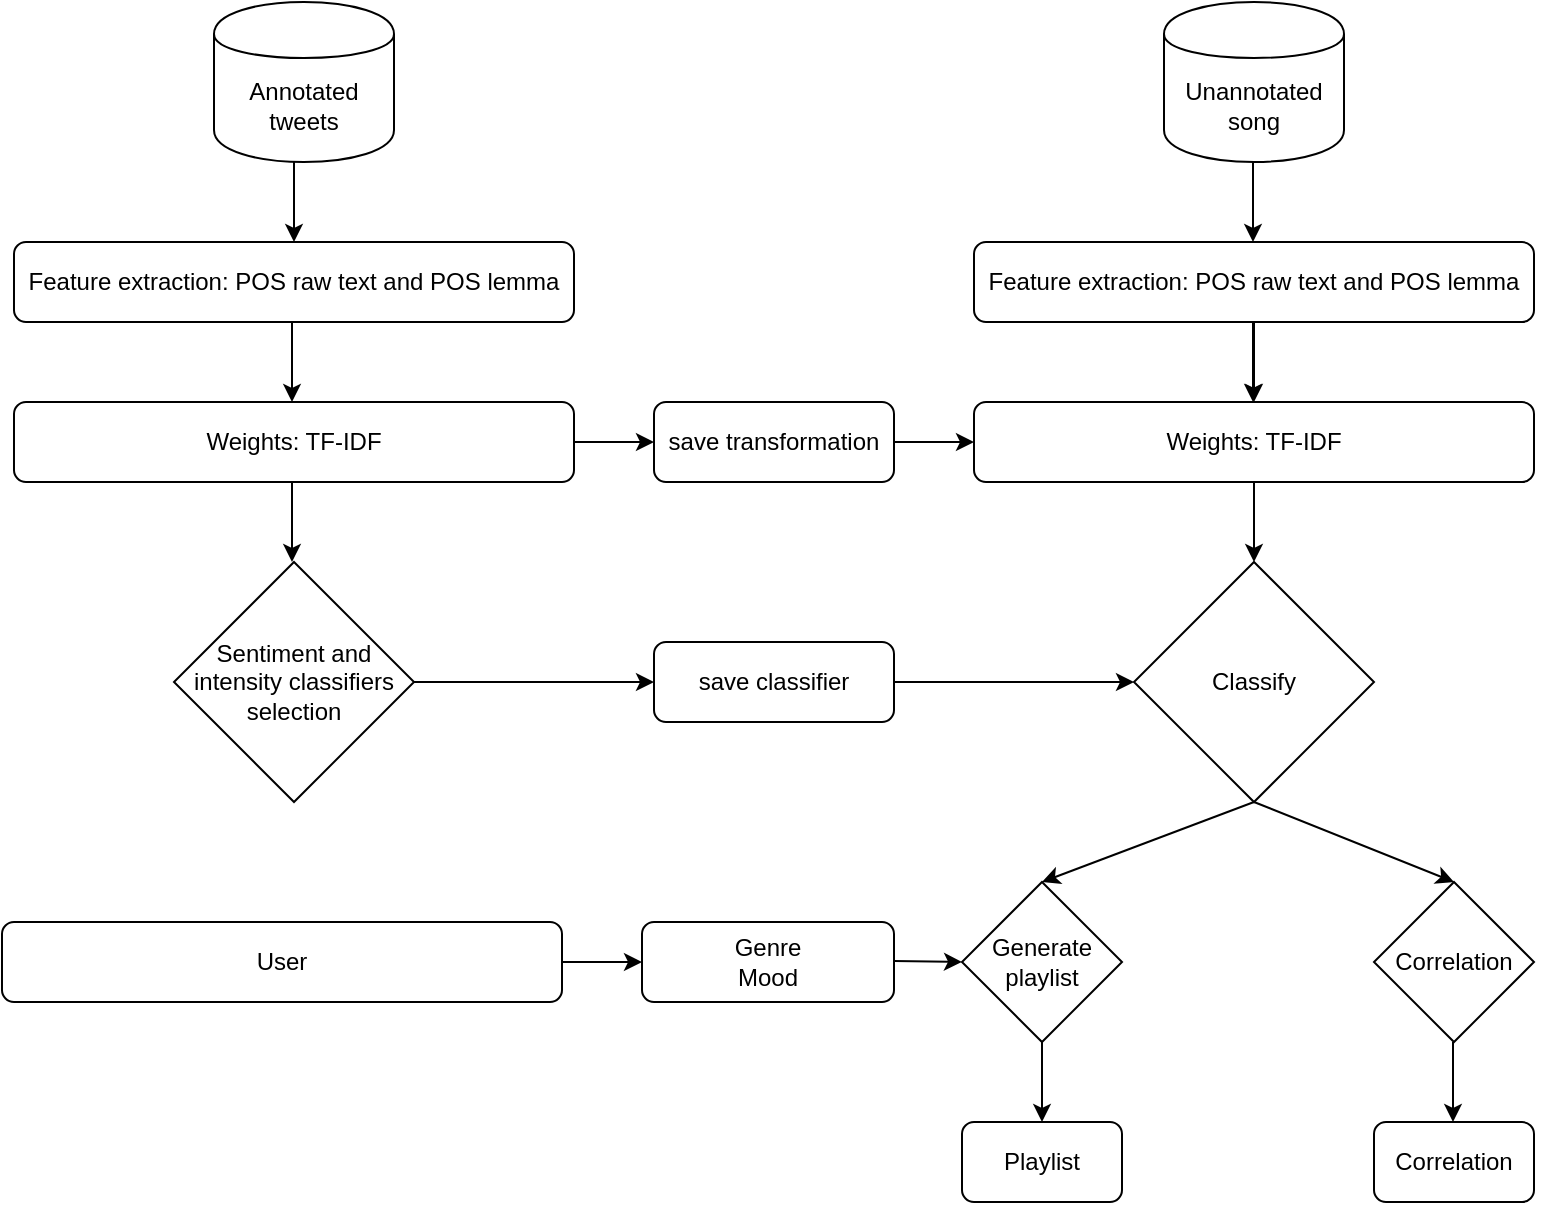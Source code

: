 <mxfile version="12.9.10" type="device"><diagram id="C5RBs43oDa-KdzZeNtuy" name="Page-1"><mxGraphModel dx="1038" dy="1749" grid="1" gridSize="10" guides="1" tooltips="1" connect="1" arrows="1" fold="1" page="1" pageScale="1" pageWidth="827" pageHeight="1169" math="0" shadow="0"><root><mxCell id="WIyWlLk6GJQsqaUBKTNV-0"/><mxCell id="WIyWlLk6GJQsqaUBKTNV-1" parent="WIyWlLk6GJQsqaUBKTNV-0"/><mxCell id="WIyWlLk6GJQsqaUBKTNV-3" value="Feature extraction: POS raw text and POS lemma" style="rounded=1;whiteSpace=wrap;html=1;fontSize=12;glass=0;strokeWidth=1;shadow=0;" parent="WIyWlLk6GJQsqaUBKTNV-1" vertex="1"><mxGeometry x="40" y="80" width="280" height="40" as="geometry"/></mxCell><mxCell id="onjGnz_2RCKKDkyjKn84-0" value="Annotated tweets" style="shape=cylinder;whiteSpace=wrap;html=1;boundedLbl=1;backgroundOutline=1;" parent="WIyWlLk6GJQsqaUBKTNV-1" vertex="1"><mxGeometry x="140" y="-40" width="90" height="80" as="geometry"/></mxCell><mxCell id="onjGnz_2RCKKDkyjKn84-2" value="Weights: TF-IDF" style="rounded=1;whiteSpace=wrap;html=1;fontSize=12;glass=0;strokeWidth=1;shadow=0;" parent="WIyWlLk6GJQsqaUBKTNV-1" vertex="1"><mxGeometry x="40" y="160" width="280" height="40" as="geometry"/></mxCell><mxCell id="onjGnz_2RCKKDkyjKn84-6" value="Sentiment and intensity classifiers selection" style="rhombus;whiteSpace=wrap;html=1;" parent="WIyWlLk6GJQsqaUBKTNV-1" vertex="1"><mxGeometry x="120" y="240" width="120" height="120" as="geometry"/></mxCell><mxCell id="onjGnz_2RCKKDkyjKn84-12" value="save transformation" style="rounded=1;whiteSpace=wrap;html=1;" parent="WIyWlLk6GJQsqaUBKTNV-1" vertex="1"><mxGeometry x="360" y="160" width="120" height="40" as="geometry"/></mxCell><mxCell id="onjGnz_2RCKKDkyjKn84-14" value="" style="endArrow=classic;html=1;entryX=0;entryY=0.5;entryDx=0;entryDy=0;exitX=1;exitY=0.5;exitDx=0;exitDy=0;" parent="WIyWlLk6GJQsqaUBKTNV-1" source="onjGnz_2RCKKDkyjKn84-2" target="onjGnz_2RCKKDkyjKn84-12" edge="1"><mxGeometry width="50" height="50" relative="1" as="geometry"><mxPoint x="411" y="190" as="sourcePoint"/><mxPoint x="461" y="140" as="targetPoint"/></mxGeometry></mxCell><mxCell id="onjGnz_2RCKKDkyjKn84-15" value="save classifier" style="rounded=1;whiteSpace=wrap;html=1;" parent="WIyWlLk6GJQsqaUBKTNV-1" vertex="1"><mxGeometry x="360" y="280" width="120" height="40" as="geometry"/></mxCell><mxCell id="onjGnz_2RCKKDkyjKn84-17" value="Unannotated&lt;br&gt;song" style="shape=cylinder;whiteSpace=wrap;html=1;boundedLbl=1;backgroundOutline=1;" parent="WIyWlLk6GJQsqaUBKTNV-1" vertex="1"><mxGeometry x="615" y="-40" width="90" height="80" as="geometry"/></mxCell><mxCell id="onjGnz_2RCKKDkyjKn84-60" value="" style="edgeStyle=orthogonalEdgeStyle;rounded=0;orthogonalLoop=1;jettySize=auto;html=1;" parent="WIyWlLk6GJQsqaUBKTNV-1" source="onjGnz_2RCKKDkyjKn84-22" target="onjGnz_2RCKKDkyjKn84-25" edge="1"><mxGeometry relative="1" as="geometry"/></mxCell><mxCell id="onjGnz_2RCKKDkyjKn84-22" value="Feature extraction: POS raw text and POS lemma" style="rounded=1;whiteSpace=wrap;html=1;fontSize=12;glass=0;strokeWidth=1;shadow=0;" parent="WIyWlLk6GJQsqaUBKTNV-1" vertex="1"><mxGeometry x="520" y="80" width="280" height="40" as="geometry"/></mxCell><mxCell id="onjGnz_2RCKKDkyjKn84-26" value="" style="endArrow=classic;html=1;entryX=0;entryY=0.5;entryDx=0;entryDy=0;exitX=1;exitY=0.5;exitDx=0;exitDy=0;" parent="WIyWlLk6GJQsqaUBKTNV-1" source="onjGnz_2RCKKDkyjKn84-25" edge="1"><mxGeometry width="50" height="50" relative="1" as="geometry"><mxPoint x="610" y="180" as="sourcePoint"/><mxPoint x="640" y="179.5" as="targetPoint"/></mxGeometry></mxCell><mxCell id="onjGnz_2RCKKDkyjKn84-33" value="Genre&lt;br&gt;Mood" style="rounded=1;whiteSpace=wrap;html=1;" parent="WIyWlLk6GJQsqaUBKTNV-1" vertex="1"><mxGeometry x="354" y="420" width="126" height="40" as="geometry"/></mxCell><mxCell id="onjGnz_2RCKKDkyjKn84-37" value="Generate playlist" style="rhombus;whiteSpace=wrap;html=1;" parent="WIyWlLk6GJQsqaUBKTNV-1" vertex="1"><mxGeometry x="514" y="400" width="80" height="80" as="geometry"/></mxCell><mxCell id="onjGnz_2RCKKDkyjKn84-46" value="" style="endArrow=classic;html=1;" parent="WIyWlLk6GJQsqaUBKTNV-1" target="WIyWlLk6GJQsqaUBKTNV-3" edge="1"><mxGeometry width="50" height="50" relative="1" as="geometry"><mxPoint x="180" y="40" as="sourcePoint"/><mxPoint x="230" y="-10" as="targetPoint"/></mxGeometry></mxCell><mxCell id="onjGnz_2RCKKDkyjKn84-47" value="" style="endArrow=classic;html=1;" parent="WIyWlLk6GJQsqaUBKTNV-1" edge="1"><mxGeometry width="50" height="50" relative="1" as="geometry"><mxPoint x="179" y="120" as="sourcePoint"/><mxPoint x="179" y="160" as="targetPoint"/></mxGeometry></mxCell><mxCell id="onjGnz_2RCKKDkyjKn84-48" value="" style="endArrow=classic;html=1;" parent="WIyWlLk6GJQsqaUBKTNV-1" edge="1"><mxGeometry width="50" height="50" relative="1" as="geometry"><mxPoint x="179" y="200" as="sourcePoint"/><mxPoint x="179" y="240" as="targetPoint"/></mxGeometry></mxCell><mxCell id="onjGnz_2RCKKDkyjKn84-25" value="Weights: TF-IDF" style="rounded=1;whiteSpace=wrap;html=1;fontSize=12;glass=0;strokeWidth=1;shadow=0;" parent="WIyWlLk6GJQsqaUBKTNV-1" vertex="1"><mxGeometry x="520" y="160" width="280" height="40" as="geometry"/></mxCell><mxCell id="onjGnz_2RCKKDkyjKn84-49" value="" style="endArrow=classic;html=1;entryX=0;entryY=0.5;entryDx=0;entryDy=0;exitX=1;exitY=0.5;exitDx=0;exitDy=0;" parent="WIyWlLk6GJQsqaUBKTNV-1" source="onjGnz_2RCKKDkyjKn84-12" target="onjGnz_2RCKKDkyjKn84-25" edge="1"><mxGeometry width="50" height="50" relative="1" as="geometry"><mxPoint x="480" y="180" as="sourcePoint"/><mxPoint x="640" y="179.5" as="targetPoint"/></mxGeometry></mxCell><mxCell id="onjGnz_2RCKKDkyjKn84-52" value="" style="endArrow=classic;html=1;" parent="WIyWlLk6GJQsqaUBKTNV-1" edge="1"><mxGeometry width="50" height="50" relative="1" as="geometry"><mxPoint x="659.5" y="40" as="sourcePoint"/><mxPoint x="659.5" y="80" as="targetPoint"/></mxGeometry></mxCell><mxCell id="onjGnz_2RCKKDkyjKn84-55" value="" style="endArrow=classic;html=1;" parent="WIyWlLk6GJQsqaUBKTNV-1" edge="1"><mxGeometry width="50" height="50" relative="1" as="geometry"><mxPoint x="659.5" y="120" as="sourcePoint"/><mxPoint x="659.5" y="160" as="targetPoint"/></mxGeometry></mxCell><mxCell id="onjGnz_2RCKKDkyjKn84-56" value="" style="endArrow=classic;html=1;entryX=0;entryY=0.5;entryDx=0;entryDy=0;exitX=1;exitY=0.5;exitDx=0;exitDy=0;" parent="WIyWlLk6GJQsqaUBKTNV-1" source="onjGnz_2RCKKDkyjKn84-6" target="onjGnz_2RCKKDkyjKn84-15" edge="1"><mxGeometry width="50" height="50" relative="1" as="geometry"><mxPoint x="220" y="270" as="sourcePoint"/><mxPoint x="220" y="310" as="targetPoint"/></mxGeometry></mxCell><mxCell id="onjGnz_2RCKKDkyjKn84-59" value="" style="endArrow=classic;html=1;entryX=0;entryY=0.5;entryDx=0;entryDy=0;exitX=1;exitY=0.5;exitDx=0;exitDy=0;" parent="WIyWlLk6GJQsqaUBKTNV-1" source="onjGnz_2RCKKDkyjKn84-15" target="onjGnz_2RCKKDkyjKn84-73" edge="1"><mxGeometry width="50" height="50" relative="1" as="geometry"><mxPoint x="480" y="279.5" as="sourcePoint"/><mxPoint x="620" y="312.5" as="targetPoint"/></mxGeometry></mxCell><mxCell id="onjGnz_2RCKKDkyjKn84-61" value="" style="endArrow=classic;html=1;entryX=0.5;entryY=0;entryDx=0;entryDy=0;exitX=0.5;exitY=1;exitDx=0;exitDy=0;" parent="WIyWlLk6GJQsqaUBKTNV-1" source="onjGnz_2RCKKDkyjKn84-25" target="onjGnz_2RCKKDkyjKn84-73" edge="1"><mxGeometry width="50" height="50" relative="1" as="geometry"><mxPoint x="650" y="200" as="sourcePoint"/><mxPoint x="665.5" y="255" as="targetPoint"/></mxGeometry></mxCell><mxCell id="onjGnz_2RCKKDkyjKn84-63" value="" style="endArrow=classic;html=1;entryX=0;entryY=0.5;entryDx=0;entryDy=0;" parent="WIyWlLk6GJQsqaUBKTNV-1" target="onjGnz_2RCKKDkyjKn84-37" edge="1"><mxGeometry width="50" height="50" relative="1" as="geometry"><mxPoint x="480" y="439.5" as="sourcePoint"/><mxPoint x="614" y="440" as="targetPoint"/></mxGeometry></mxCell><mxCell id="onjGnz_2RCKKDkyjKn84-65" style="edgeStyle=orthogonalEdgeStyle;rounded=0;orthogonalLoop=1;jettySize=auto;html=1;exitX=1;exitY=0.5;exitDx=0;exitDy=0;" parent="WIyWlLk6GJQsqaUBKTNV-1" source="onjGnz_2RCKKDkyjKn84-64" target="onjGnz_2RCKKDkyjKn84-33" edge="1"><mxGeometry relative="1" as="geometry"/></mxCell><mxCell id="onjGnz_2RCKKDkyjKn84-64" value="User" style="rounded=1;whiteSpace=wrap;html=1;" parent="WIyWlLk6GJQsqaUBKTNV-1" vertex="1"><mxGeometry x="34" y="420" width="280" height="40" as="geometry"/></mxCell><mxCell id="onjGnz_2RCKKDkyjKn84-68" value="Correlation" style="rhombus;whiteSpace=wrap;html=1;" parent="WIyWlLk6GJQsqaUBKTNV-1" vertex="1"><mxGeometry x="720" y="400" width="80" height="80" as="geometry"/></mxCell><mxCell id="onjGnz_2RCKKDkyjKn84-69" value="" style="endArrow=classic;html=1;entryX=0.5;entryY=0;entryDx=0;entryDy=0;exitX=0.5;exitY=1;exitDx=0;exitDy=0;" parent="WIyWlLk6GJQsqaUBKTNV-1" source="onjGnz_2RCKKDkyjKn84-73" target="onjGnz_2RCKKDkyjKn84-68" edge="1"><mxGeometry width="50" height="50" relative="1" as="geometry"><mxPoint x="660" y="380" as="sourcePoint"/><mxPoint x="720" y="395" as="targetPoint"/></mxGeometry></mxCell><mxCell id="onjGnz_2RCKKDkyjKn84-70" value="Playlist" style="rounded=1;whiteSpace=wrap;html=1;" parent="WIyWlLk6GJQsqaUBKTNV-1" vertex="1"><mxGeometry x="514" y="520" width="80" height="40" as="geometry"/></mxCell><mxCell id="onjGnz_2RCKKDkyjKn84-71" value="" style="endArrow=classic;html=1;entryX=0.5;entryY=0;entryDx=0;entryDy=0;exitX=0.5;exitY=1;exitDx=0;exitDy=0;" parent="WIyWlLk6GJQsqaUBKTNV-1" source="onjGnz_2RCKKDkyjKn84-37" target="onjGnz_2RCKKDkyjKn84-70" edge="1"><mxGeometry width="50" height="50" relative="1" as="geometry"><mxPoint x="614" y="489" as="sourcePoint"/><mxPoint x="688" y="489.5" as="targetPoint"/></mxGeometry></mxCell><mxCell id="onjGnz_2RCKKDkyjKn84-72" value="" style="endArrow=classic;html=1;entryX=0.5;entryY=0;entryDx=0;entryDy=0;exitX=0.5;exitY=1;exitDx=0;exitDy=0;" parent="WIyWlLk6GJQsqaUBKTNV-1" source="onjGnz_2RCKKDkyjKn84-73" target="onjGnz_2RCKKDkyjKn84-37" edge="1"><mxGeometry width="50" height="50" relative="1" as="geometry"><mxPoint x="660" y="380" as="sourcePoint"/><mxPoint x="770" y="390" as="targetPoint"/></mxGeometry></mxCell><mxCell id="onjGnz_2RCKKDkyjKn84-73" value="Classify" style="rhombus;whiteSpace=wrap;html=1;" parent="WIyWlLk6GJQsqaUBKTNV-1" vertex="1"><mxGeometry x="600" y="240" width="120" height="120" as="geometry"/></mxCell><mxCell id="PJR_942mLW24_42Q2lw2-0" value="Correlation" style="rounded=1;whiteSpace=wrap;html=1;" vertex="1" parent="WIyWlLk6GJQsqaUBKTNV-1"><mxGeometry x="720" y="520" width="80" height="40" as="geometry"/></mxCell><mxCell id="PJR_942mLW24_42Q2lw2-1" value="" style="endArrow=classic;html=1;entryX=0.5;entryY=0;entryDx=0;entryDy=0;exitX=0.5;exitY=1;exitDx=0;exitDy=0;" edge="1" parent="WIyWlLk6GJQsqaUBKTNV-1"><mxGeometry width="50" height="50" relative="1" as="geometry"><mxPoint x="759.5" y="480" as="sourcePoint"/><mxPoint x="759.5" y="520" as="targetPoint"/></mxGeometry></mxCell></root></mxGraphModel></diagram></mxfile>